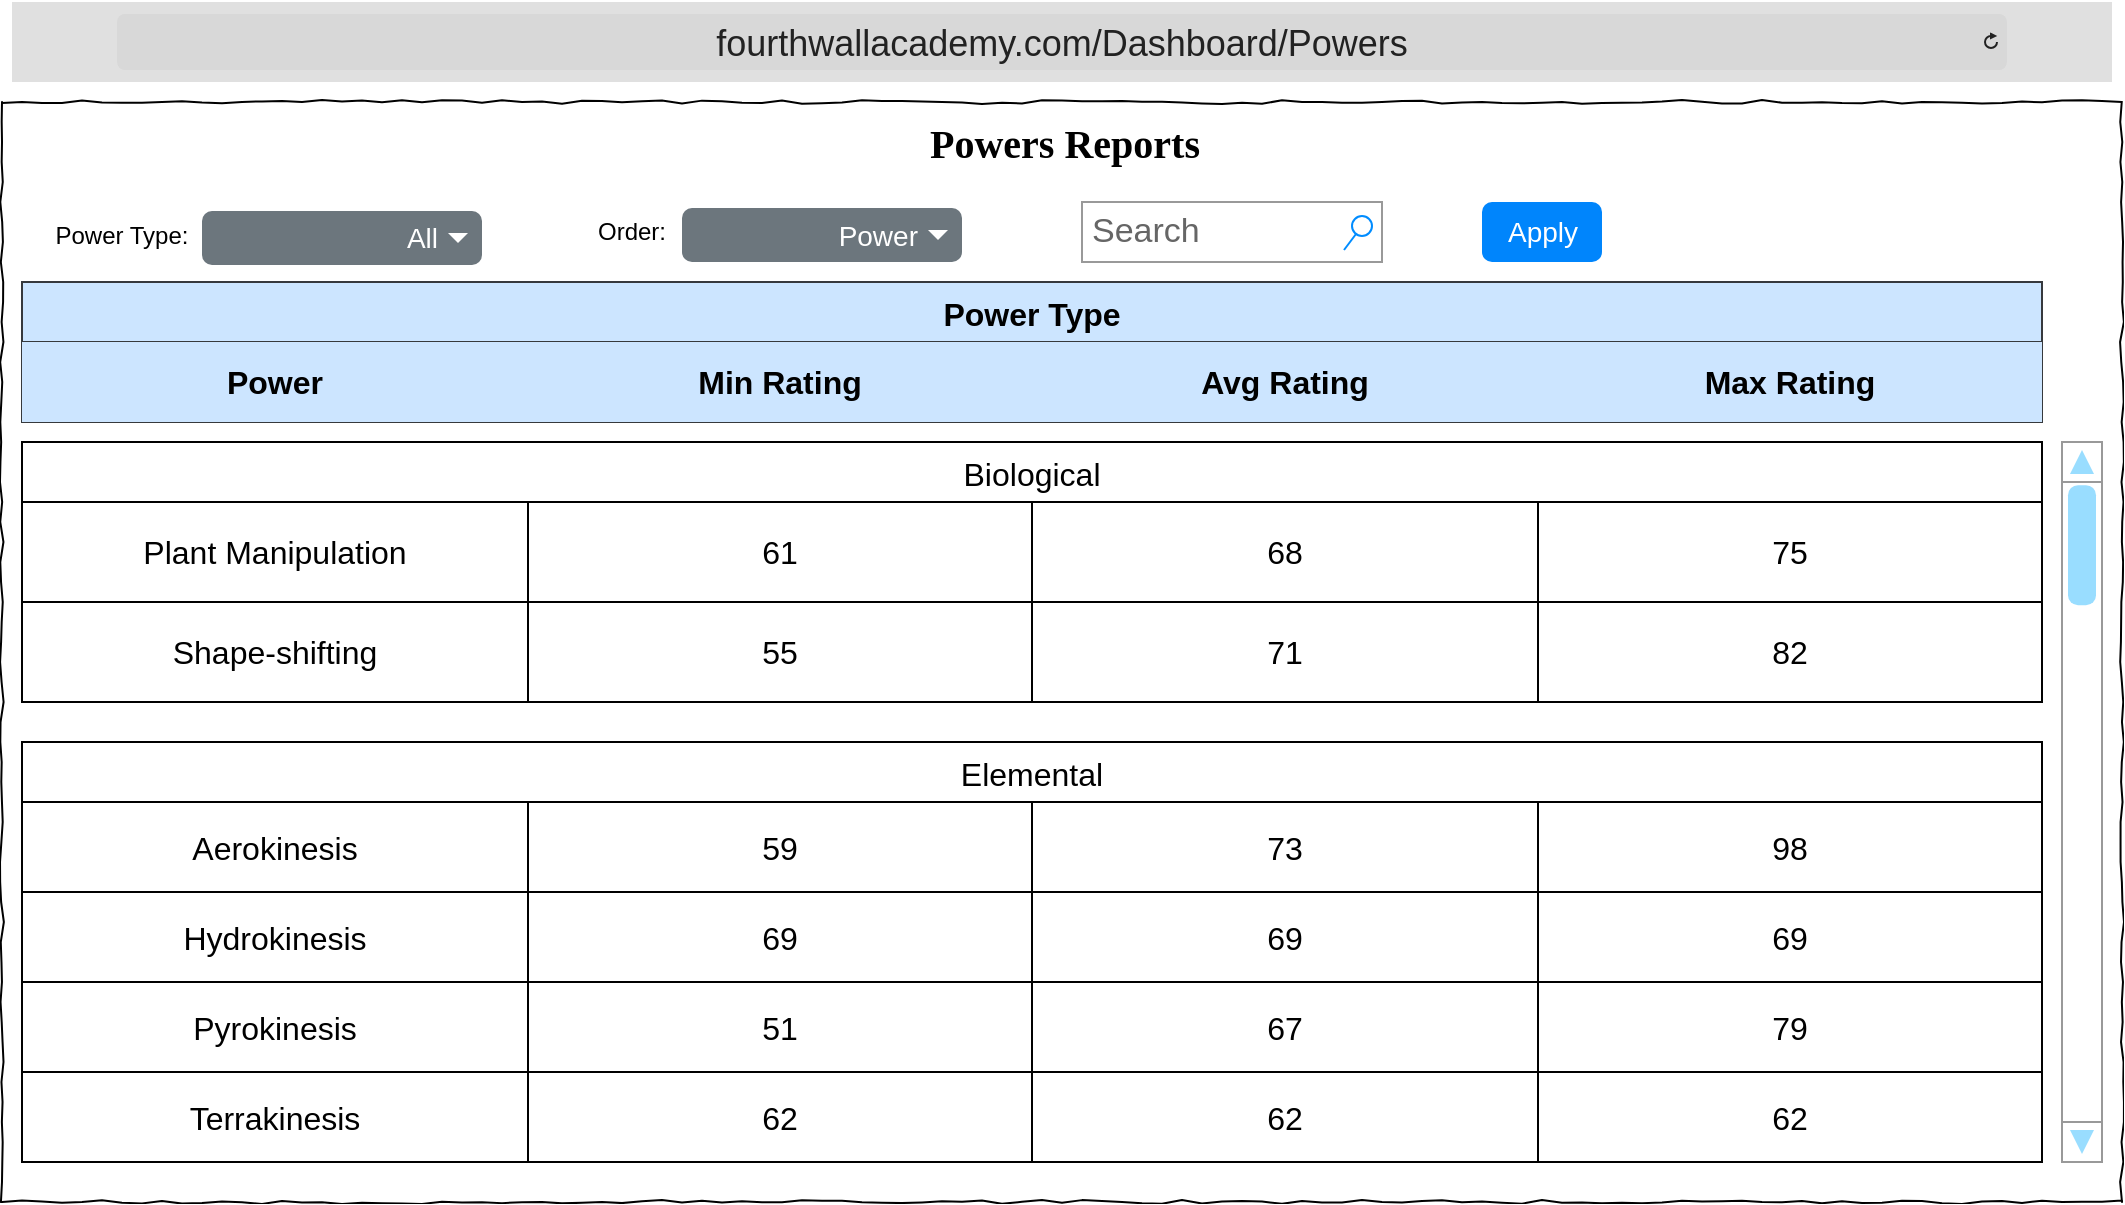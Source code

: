 <mxfile version="26.0.1">
  <diagram name="Page-1" id="03018318-947c-dd8e-b7a3-06fadd420f32">
    <mxGraphModel dx="3354" dy="1258" grid="1" gridSize="10" guides="1" tooltips="1" connect="1" arrows="1" fold="1" page="1" pageScale="1" pageWidth="1100" pageHeight="850" background="none" math="0" shadow="0">
      <root>
        <mxCell id="0" />
        <mxCell id="1" parent="0" />
        <mxCell id="677b7b8949515195-1" value="" style="whiteSpace=wrap;html=1;rounded=0;shadow=0;labelBackgroundColor=none;strokeColor=#000000;strokeWidth=1;fillColor=none;fontFamily=Verdana;fontSize=12;fontColor=#000000;align=center;comic=1;" parent="1" vertex="1">
          <mxGeometry x="20" y="70" width="1060" height="550" as="geometry" />
        </mxCell>
        <mxCell id="3aGJddo-5EH4ExrnTLLF-4" value="&lt;font face=&quot;Tahoma&quot; style=&quot;font-size: 20px;&quot;&gt;Powers Reports&lt;/font&gt;" style="text;strokeColor=none;fillColor=none;html=1;fontSize=24;fontStyle=1;verticalAlign=middle;align=center;" parent="1" vertex="1">
          <mxGeometry x="440.5" y="70" width="220" height="40" as="geometry" />
        </mxCell>
        <mxCell id="b_-qBEc8-tPpr0zeS2S6-1" value="&lt;font style=&quot;font-size: 18px;&quot;&gt;fourthwallacademy.com/Dashboard/Powers&lt;/font&gt;" style="html=1;strokeWidth=1;shadow=0;dashed=0;shape=mxgraph.ios7ui.url;fillColor=#e0e0e0;strokeColor=#c0c0c0;buttonText=;strokeColor2=#222222;fontColor=#222222;fontSize=8;spacingTop=2;align=center;whiteSpace=wrap;" parent="1" vertex="1">
          <mxGeometry x="25" y="20" width="1050" height="40" as="geometry" />
        </mxCell>
        <mxCell id="ZwHE_Ob0DUc1sspuv7PX-6" value="Apply" style="html=1;shadow=0;dashed=0;shape=mxgraph.bootstrap.rrect;rSize=5;fillColor=#0085FC;strokeColor=none;align=center;spacing=15;fontSize=14;fontColor=#ffffff;sketch=0;" parent="1" vertex="1">
          <mxGeometry x="760" y="120" width="60" height="30" as="geometry" />
        </mxCell>
        <mxCell id="ZwHE_Ob0DUc1sspuv7PX-15" value="Power Type:" style="text;html=1;align=center;verticalAlign=middle;whiteSpace=wrap;rounded=0;" parent="1" vertex="1">
          <mxGeometry x="40" y="121.5" width="80" height="30" as="geometry" />
        </mxCell>
        <mxCell id="ZwHE_Ob0DUc1sspuv7PX-16" value="All" style="html=1;shadow=0;dashed=0;shape=mxgraph.bootstrap.rrect;rSize=5;strokeColor=none;strokeWidth=1;fillColor=#6C767D;fontColor=#ffffff;whiteSpace=wrap;align=right;verticalAlign=middle;fontStyle=0;fontSize=14;spacingRight=20;" parent="1" vertex="1">
          <mxGeometry x="120" y="124.5" width="140" height="27" as="geometry" />
        </mxCell>
        <mxCell id="ZwHE_Ob0DUc1sspuv7PX-17" value="" style="shape=triangle;direction=south;fillColor=#ffffff;strokeColor=none;perimeter=none;" parent="ZwHE_Ob0DUc1sspuv7PX-16" vertex="1">
          <mxGeometry x="1" y="0.5" width="10" height="5" relative="1" as="geometry">
            <mxPoint x="-17" y="-2.5" as="offset" />
          </mxGeometry>
        </mxCell>
        <mxCell id="MvRHuvZ1edDw_HGWbF9z-59" value="" style="verticalLabelPosition=bottom;shadow=0;dashed=0;align=center;html=1;verticalAlign=top;strokeWidth=1;shape=mxgraph.mockup.navigation.scrollBar;strokeColor=#999999;barPos=99.394;fillColor2=#99ddff;strokeColor2=none;direction=north;" parent="1" vertex="1">
          <mxGeometry x="1050" y="240" width="20" height="360" as="geometry" />
        </mxCell>
        <mxCell id="yOuiwqaRR13RCL1DA1aZ-1" value="Biological" style="shape=table;startSize=30;container=1;collapsible=0;childLayout=tableLayout;strokeColor=default;fontSize=16;" parent="1" vertex="1">
          <mxGeometry x="30" y="240" width="1010" height="130" as="geometry" />
        </mxCell>
        <mxCell id="yOuiwqaRR13RCL1DA1aZ-2" value="" style="shape=tableRow;horizontal=0;startSize=0;swimlaneHead=0;swimlaneBody=0;strokeColor=inherit;top=0;left=0;bottom=0;right=0;collapsible=0;dropTarget=0;fillColor=none;points=[[0,0.5],[1,0.5]];portConstraint=eastwest;fontSize=16;" parent="yOuiwqaRR13RCL1DA1aZ-1" vertex="1">
          <mxGeometry y="30" width="1010" height="50" as="geometry" />
        </mxCell>
        <mxCell id="yOuiwqaRR13RCL1DA1aZ-3" value="Plant Manipulation" style="shape=partialRectangle;html=1;whiteSpace=wrap;connectable=0;strokeColor=inherit;overflow=hidden;fillColor=none;top=0;left=0;bottom=0;right=0;pointerEvents=1;fontSize=16;" parent="yOuiwqaRR13RCL1DA1aZ-2" vertex="1">
          <mxGeometry width="253" height="50" as="geometry">
            <mxRectangle width="253" height="50" as="alternateBounds" />
          </mxGeometry>
        </mxCell>
        <mxCell id="yOuiwqaRR13RCL1DA1aZ-4" value="61" style="shape=partialRectangle;html=1;whiteSpace=wrap;connectable=0;strokeColor=inherit;overflow=hidden;fillColor=none;top=0;left=0;bottom=0;right=0;pointerEvents=1;fontSize=16;" parent="yOuiwqaRR13RCL1DA1aZ-2" vertex="1">
          <mxGeometry x="253" width="252" height="50" as="geometry">
            <mxRectangle width="252" height="50" as="alternateBounds" />
          </mxGeometry>
        </mxCell>
        <mxCell id="yOuiwqaRR13RCL1DA1aZ-5" value="68" style="shape=partialRectangle;html=1;whiteSpace=wrap;connectable=0;strokeColor=inherit;overflow=hidden;fillColor=none;top=0;left=0;bottom=0;right=0;pointerEvents=1;fontSize=16;" parent="yOuiwqaRR13RCL1DA1aZ-2" vertex="1">
          <mxGeometry x="505" width="253" height="50" as="geometry">
            <mxRectangle width="253" height="50" as="alternateBounds" />
          </mxGeometry>
        </mxCell>
        <mxCell id="yOuiwqaRR13RCL1DA1aZ-14" value="75" style="shape=partialRectangle;html=1;whiteSpace=wrap;connectable=0;strokeColor=inherit;overflow=hidden;fillColor=none;top=0;left=0;bottom=0;right=0;pointerEvents=1;fontSize=16;" parent="yOuiwqaRR13RCL1DA1aZ-2" vertex="1">
          <mxGeometry x="758" width="252" height="50" as="geometry">
            <mxRectangle width="252" height="50" as="alternateBounds" />
          </mxGeometry>
        </mxCell>
        <mxCell id="yOuiwqaRR13RCL1DA1aZ-6" value="" style="shape=tableRow;horizontal=0;startSize=0;swimlaneHead=0;swimlaneBody=0;strokeColor=inherit;top=0;left=0;bottom=0;right=0;collapsible=0;dropTarget=0;fillColor=none;points=[[0,0.5],[1,0.5]];portConstraint=eastwest;fontSize=16;" parent="yOuiwqaRR13RCL1DA1aZ-1" vertex="1">
          <mxGeometry y="80" width="1010" height="50" as="geometry" />
        </mxCell>
        <mxCell id="yOuiwqaRR13RCL1DA1aZ-7" value="Shape-shifting" style="shape=partialRectangle;html=1;whiteSpace=wrap;connectable=0;strokeColor=inherit;overflow=hidden;fillColor=none;top=0;left=0;bottom=0;right=0;pointerEvents=1;fontSize=16;" parent="yOuiwqaRR13RCL1DA1aZ-6" vertex="1">
          <mxGeometry width="253" height="50" as="geometry">
            <mxRectangle width="253" height="50" as="alternateBounds" />
          </mxGeometry>
        </mxCell>
        <mxCell id="yOuiwqaRR13RCL1DA1aZ-8" value="55" style="shape=partialRectangle;html=1;whiteSpace=wrap;connectable=0;strokeColor=inherit;overflow=hidden;fillColor=none;top=0;left=0;bottom=0;right=0;pointerEvents=1;fontSize=16;" parent="yOuiwqaRR13RCL1DA1aZ-6" vertex="1">
          <mxGeometry x="253" width="252" height="50" as="geometry">
            <mxRectangle width="252" height="50" as="alternateBounds" />
          </mxGeometry>
        </mxCell>
        <mxCell id="yOuiwqaRR13RCL1DA1aZ-9" value="71" style="shape=partialRectangle;html=1;whiteSpace=wrap;connectable=0;strokeColor=inherit;overflow=hidden;fillColor=none;top=0;left=0;bottom=0;right=0;pointerEvents=1;fontSize=16;" parent="yOuiwqaRR13RCL1DA1aZ-6" vertex="1">
          <mxGeometry x="505" width="253" height="50" as="geometry">
            <mxRectangle width="253" height="50" as="alternateBounds" />
          </mxGeometry>
        </mxCell>
        <mxCell id="yOuiwqaRR13RCL1DA1aZ-15" value="82" style="shape=partialRectangle;html=1;whiteSpace=wrap;connectable=0;strokeColor=inherit;overflow=hidden;fillColor=none;top=0;left=0;bottom=0;right=0;pointerEvents=1;fontSize=16;" parent="yOuiwqaRR13RCL1DA1aZ-6" vertex="1">
          <mxGeometry x="758" width="252" height="50" as="geometry">
            <mxRectangle width="252" height="50" as="alternateBounds" />
          </mxGeometry>
        </mxCell>
        <mxCell id="yOuiwqaRR13RCL1DA1aZ-16" value="Power Type" style="shape=table;startSize=30;container=1;collapsible=0;childLayout=tableLayout;strokeColor=#36393d;fontSize=16;fontStyle=1;fillColor=#cce5ff;" parent="1" vertex="1">
          <mxGeometry x="30" y="160" width="1010" height="70" as="geometry" />
        </mxCell>
        <mxCell id="yOuiwqaRR13RCL1DA1aZ-17" value="" style="shape=tableRow;horizontal=0;startSize=0;swimlaneHead=0;swimlaneBody=0;strokeColor=inherit;top=0;left=0;bottom=0;right=0;collapsible=0;dropTarget=0;fillColor=none;points=[[0,0.5],[1,0.5]];portConstraint=eastwest;fontSize=16;" parent="yOuiwqaRR13RCL1DA1aZ-16" vertex="1">
          <mxGeometry y="30" width="1010" height="40" as="geometry" />
        </mxCell>
        <mxCell id="yOuiwqaRR13RCL1DA1aZ-18" value="&lt;b&gt;Power&lt;/b&gt;" style="shape=partialRectangle;html=1;whiteSpace=wrap;connectable=0;strokeColor=#36393d;overflow=hidden;fillColor=#cce5ff;top=0;left=0;bottom=0;right=0;pointerEvents=1;fontSize=16;" parent="yOuiwqaRR13RCL1DA1aZ-17" vertex="1">
          <mxGeometry width="253" height="40" as="geometry">
            <mxRectangle width="253" height="40" as="alternateBounds" />
          </mxGeometry>
        </mxCell>
        <mxCell id="yOuiwqaRR13RCL1DA1aZ-19" value="&lt;b&gt;Min Rating&lt;/b&gt;" style="shape=partialRectangle;html=1;whiteSpace=wrap;connectable=0;strokeColor=#36393d;overflow=hidden;fillColor=#cce5ff;top=0;left=0;bottom=0;right=0;pointerEvents=1;fontSize=16;" parent="yOuiwqaRR13RCL1DA1aZ-17" vertex="1">
          <mxGeometry x="253" width="252" height="40" as="geometry">
            <mxRectangle width="252" height="40" as="alternateBounds" />
          </mxGeometry>
        </mxCell>
        <mxCell id="yOuiwqaRR13RCL1DA1aZ-20" value="&lt;b&gt;Avg Rating&lt;/b&gt;" style="shape=partialRectangle;html=1;whiteSpace=wrap;connectable=0;strokeColor=#36393d;overflow=hidden;fillColor=#cce5ff;top=0;left=0;bottom=0;right=0;pointerEvents=1;fontSize=16;" parent="yOuiwqaRR13RCL1DA1aZ-17" vertex="1">
          <mxGeometry x="505" width="253" height="40" as="geometry">
            <mxRectangle width="253" height="40" as="alternateBounds" />
          </mxGeometry>
        </mxCell>
        <mxCell id="yOuiwqaRR13RCL1DA1aZ-21" value="&lt;b&gt;Max Rating&lt;/b&gt;" style="shape=partialRectangle;html=1;whiteSpace=wrap;connectable=0;strokeColor=#36393d;overflow=hidden;fillColor=#cce5ff;top=0;left=0;bottom=0;right=0;pointerEvents=1;fontSize=16;" parent="yOuiwqaRR13RCL1DA1aZ-17" vertex="1">
          <mxGeometry x="758" width="252" height="40" as="geometry">
            <mxRectangle width="252" height="40" as="alternateBounds" />
          </mxGeometry>
        </mxCell>
        <mxCell id="yOuiwqaRR13RCL1DA1aZ-27" value="Elemental" style="shape=table;startSize=30;container=1;collapsible=0;childLayout=tableLayout;strokeColor=default;fontSize=16;" parent="1" vertex="1">
          <mxGeometry x="30" y="390" width="1010" height="210" as="geometry" />
        </mxCell>
        <mxCell id="yOuiwqaRR13RCL1DA1aZ-28" value="" style="shape=tableRow;horizontal=0;startSize=0;swimlaneHead=0;swimlaneBody=0;strokeColor=inherit;top=0;left=0;bottom=0;right=0;collapsible=0;dropTarget=0;fillColor=none;points=[[0,0.5],[1,0.5]];portConstraint=eastwest;fontSize=16;" parent="yOuiwqaRR13RCL1DA1aZ-27" vertex="1">
          <mxGeometry y="30" width="1010" height="45" as="geometry" />
        </mxCell>
        <mxCell id="yOuiwqaRR13RCL1DA1aZ-29" value="Aerokinesis" style="shape=partialRectangle;html=1;whiteSpace=wrap;connectable=0;strokeColor=inherit;overflow=hidden;fillColor=none;top=0;left=0;bottom=0;right=0;pointerEvents=1;fontSize=16;" parent="yOuiwqaRR13RCL1DA1aZ-28" vertex="1">
          <mxGeometry width="253" height="45" as="geometry">
            <mxRectangle width="253" height="45" as="alternateBounds" />
          </mxGeometry>
        </mxCell>
        <mxCell id="yOuiwqaRR13RCL1DA1aZ-30" value="59" style="shape=partialRectangle;html=1;whiteSpace=wrap;connectable=0;strokeColor=inherit;overflow=hidden;fillColor=none;top=0;left=0;bottom=0;right=0;pointerEvents=1;fontSize=16;" parent="yOuiwqaRR13RCL1DA1aZ-28" vertex="1">
          <mxGeometry x="253" width="252" height="45" as="geometry">
            <mxRectangle width="252" height="45" as="alternateBounds" />
          </mxGeometry>
        </mxCell>
        <mxCell id="yOuiwqaRR13RCL1DA1aZ-31" value="73" style="shape=partialRectangle;html=1;whiteSpace=wrap;connectable=0;strokeColor=inherit;overflow=hidden;fillColor=none;top=0;left=0;bottom=0;right=0;pointerEvents=1;fontSize=16;" parent="yOuiwqaRR13RCL1DA1aZ-28" vertex="1">
          <mxGeometry x="505" width="253" height="45" as="geometry">
            <mxRectangle width="253" height="45" as="alternateBounds" />
          </mxGeometry>
        </mxCell>
        <mxCell id="yOuiwqaRR13RCL1DA1aZ-32" value="98" style="shape=partialRectangle;html=1;whiteSpace=wrap;connectable=0;strokeColor=inherit;overflow=hidden;fillColor=none;top=0;left=0;bottom=0;right=0;pointerEvents=1;fontSize=16;" parent="yOuiwqaRR13RCL1DA1aZ-28" vertex="1">
          <mxGeometry x="758" width="252" height="45" as="geometry">
            <mxRectangle width="252" height="45" as="alternateBounds" />
          </mxGeometry>
        </mxCell>
        <mxCell id="yOuiwqaRR13RCL1DA1aZ-33" value="" style="shape=tableRow;horizontal=0;startSize=0;swimlaneHead=0;swimlaneBody=0;strokeColor=inherit;top=0;left=0;bottom=0;right=0;collapsible=0;dropTarget=0;fillColor=none;points=[[0,0.5],[1,0.5]];portConstraint=eastwest;fontSize=16;" parent="yOuiwqaRR13RCL1DA1aZ-27" vertex="1">
          <mxGeometry y="75" width="1010" height="45" as="geometry" />
        </mxCell>
        <mxCell id="yOuiwqaRR13RCL1DA1aZ-34" value="Hydrokinesis" style="shape=partialRectangle;html=1;whiteSpace=wrap;connectable=0;strokeColor=inherit;overflow=hidden;fillColor=none;top=0;left=0;bottom=0;right=0;pointerEvents=1;fontSize=16;" parent="yOuiwqaRR13RCL1DA1aZ-33" vertex="1">
          <mxGeometry width="253" height="45" as="geometry">
            <mxRectangle width="253" height="45" as="alternateBounds" />
          </mxGeometry>
        </mxCell>
        <mxCell id="yOuiwqaRR13RCL1DA1aZ-35" value="69" style="shape=partialRectangle;html=1;whiteSpace=wrap;connectable=0;strokeColor=inherit;overflow=hidden;fillColor=none;top=0;left=0;bottom=0;right=0;pointerEvents=1;fontSize=16;" parent="yOuiwqaRR13RCL1DA1aZ-33" vertex="1">
          <mxGeometry x="253" width="252" height="45" as="geometry">
            <mxRectangle width="252" height="45" as="alternateBounds" />
          </mxGeometry>
        </mxCell>
        <mxCell id="yOuiwqaRR13RCL1DA1aZ-36" value="69" style="shape=partialRectangle;html=1;whiteSpace=wrap;connectable=0;strokeColor=inherit;overflow=hidden;fillColor=none;top=0;left=0;bottom=0;right=0;pointerEvents=1;fontSize=16;" parent="yOuiwqaRR13RCL1DA1aZ-33" vertex="1">
          <mxGeometry x="505" width="253" height="45" as="geometry">
            <mxRectangle width="253" height="45" as="alternateBounds" />
          </mxGeometry>
        </mxCell>
        <mxCell id="yOuiwqaRR13RCL1DA1aZ-37" value="69" style="shape=partialRectangle;html=1;whiteSpace=wrap;connectable=0;strokeColor=inherit;overflow=hidden;fillColor=none;top=0;left=0;bottom=0;right=0;pointerEvents=1;fontSize=16;" parent="yOuiwqaRR13RCL1DA1aZ-33" vertex="1">
          <mxGeometry x="758" width="252" height="45" as="geometry">
            <mxRectangle width="252" height="45" as="alternateBounds" />
          </mxGeometry>
        </mxCell>
        <mxCell id="yOuiwqaRR13RCL1DA1aZ-38" style="shape=tableRow;horizontal=0;startSize=0;swimlaneHead=0;swimlaneBody=0;strokeColor=inherit;top=0;left=0;bottom=0;right=0;collapsible=0;dropTarget=0;fillColor=none;points=[[0,0.5],[1,0.5]];portConstraint=eastwest;fontSize=16;" parent="yOuiwqaRR13RCL1DA1aZ-27" vertex="1">
          <mxGeometry y="120" width="1010" height="45" as="geometry" />
        </mxCell>
        <mxCell id="yOuiwqaRR13RCL1DA1aZ-39" value="Pyrokinesis" style="shape=partialRectangle;html=1;whiteSpace=wrap;connectable=0;strokeColor=inherit;overflow=hidden;fillColor=none;top=0;left=0;bottom=0;right=0;pointerEvents=1;fontSize=16;" parent="yOuiwqaRR13RCL1DA1aZ-38" vertex="1">
          <mxGeometry width="253" height="45" as="geometry">
            <mxRectangle width="253" height="45" as="alternateBounds" />
          </mxGeometry>
        </mxCell>
        <mxCell id="yOuiwqaRR13RCL1DA1aZ-40" value="51" style="shape=partialRectangle;html=1;whiteSpace=wrap;connectable=0;strokeColor=inherit;overflow=hidden;fillColor=none;top=0;left=0;bottom=0;right=0;pointerEvents=1;fontSize=16;" parent="yOuiwqaRR13RCL1DA1aZ-38" vertex="1">
          <mxGeometry x="253" width="252" height="45" as="geometry">
            <mxRectangle width="252" height="45" as="alternateBounds" />
          </mxGeometry>
        </mxCell>
        <mxCell id="yOuiwqaRR13RCL1DA1aZ-41" value="67" style="shape=partialRectangle;html=1;whiteSpace=wrap;connectable=0;strokeColor=inherit;overflow=hidden;fillColor=none;top=0;left=0;bottom=0;right=0;pointerEvents=1;fontSize=16;" parent="yOuiwqaRR13RCL1DA1aZ-38" vertex="1">
          <mxGeometry x="505" width="253" height="45" as="geometry">
            <mxRectangle width="253" height="45" as="alternateBounds" />
          </mxGeometry>
        </mxCell>
        <mxCell id="yOuiwqaRR13RCL1DA1aZ-42" value="79" style="shape=partialRectangle;html=1;whiteSpace=wrap;connectable=0;strokeColor=inherit;overflow=hidden;fillColor=none;top=0;left=0;bottom=0;right=0;pointerEvents=1;fontSize=16;" parent="yOuiwqaRR13RCL1DA1aZ-38" vertex="1">
          <mxGeometry x="758" width="252" height="45" as="geometry">
            <mxRectangle width="252" height="45" as="alternateBounds" />
          </mxGeometry>
        </mxCell>
        <mxCell id="yOuiwqaRR13RCL1DA1aZ-43" style="shape=tableRow;horizontal=0;startSize=0;swimlaneHead=0;swimlaneBody=0;strokeColor=inherit;top=0;left=0;bottom=0;right=0;collapsible=0;dropTarget=0;fillColor=none;points=[[0,0.5],[1,0.5]];portConstraint=eastwest;fontSize=16;" parent="yOuiwqaRR13RCL1DA1aZ-27" vertex="1">
          <mxGeometry y="165" width="1010" height="45" as="geometry" />
        </mxCell>
        <mxCell id="yOuiwqaRR13RCL1DA1aZ-44" value="Terrakinesis" style="shape=partialRectangle;html=1;whiteSpace=wrap;connectable=0;strokeColor=inherit;overflow=hidden;fillColor=none;top=0;left=0;bottom=0;right=0;pointerEvents=1;fontSize=16;" parent="yOuiwqaRR13RCL1DA1aZ-43" vertex="1">
          <mxGeometry width="253" height="45" as="geometry">
            <mxRectangle width="253" height="45" as="alternateBounds" />
          </mxGeometry>
        </mxCell>
        <mxCell id="yOuiwqaRR13RCL1DA1aZ-45" value="62" style="shape=partialRectangle;html=1;whiteSpace=wrap;connectable=0;strokeColor=inherit;overflow=hidden;fillColor=none;top=0;left=0;bottom=0;right=0;pointerEvents=1;fontSize=16;" parent="yOuiwqaRR13RCL1DA1aZ-43" vertex="1">
          <mxGeometry x="253" width="252" height="45" as="geometry">
            <mxRectangle width="252" height="45" as="alternateBounds" />
          </mxGeometry>
        </mxCell>
        <mxCell id="yOuiwqaRR13RCL1DA1aZ-46" value="62" style="shape=partialRectangle;html=1;whiteSpace=wrap;connectable=0;strokeColor=inherit;overflow=hidden;fillColor=none;top=0;left=0;bottom=0;right=0;pointerEvents=1;fontSize=16;" parent="yOuiwqaRR13RCL1DA1aZ-43" vertex="1">
          <mxGeometry x="505" width="253" height="45" as="geometry">
            <mxRectangle width="253" height="45" as="alternateBounds" />
          </mxGeometry>
        </mxCell>
        <mxCell id="yOuiwqaRR13RCL1DA1aZ-47" value="62" style="shape=partialRectangle;html=1;whiteSpace=wrap;connectable=0;strokeColor=inherit;overflow=hidden;fillColor=none;top=0;left=0;bottom=0;right=0;pointerEvents=1;fontSize=16;" parent="yOuiwqaRR13RCL1DA1aZ-43" vertex="1">
          <mxGeometry x="758" width="252" height="45" as="geometry">
            <mxRectangle width="252" height="45" as="alternateBounds" />
          </mxGeometry>
        </mxCell>
        <mxCell id="yOuiwqaRR13RCL1DA1aZ-59" value="Order:" style="text;html=1;align=center;verticalAlign=middle;whiteSpace=wrap;rounded=0;" parent="1" vertex="1">
          <mxGeometry x="310" y="120" width="50" height="30" as="geometry" />
        </mxCell>
        <mxCell id="yOuiwqaRR13RCL1DA1aZ-60" value="Power" style="html=1;shadow=0;dashed=0;shape=mxgraph.bootstrap.rrect;rSize=5;strokeColor=none;strokeWidth=1;fillColor=#6C767D;fontColor=#ffffff;whiteSpace=wrap;align=right;verticalAlign=middle;fontStyle=0;fontSize=14;spacingRight=20;" parent="1" vertex="1">
          <mxGeometry x="360" y="123" width="140" height="27" as="geometry" />
        </mxCell>
        <mxCell id="yOuiwqaRR13RCL1DA1aZ-61" value="" style="shape=triangle;direction=south;fillColor=#ffffff;strokeColor=none;perimeter=none;" parent="yOuiwqaRR13RCL1DA1aZ-60" vertex="1">
          <mxGeometry x="1" y="0.5" width="10" height="5" relative="1" as="geometry">
            <mxPoint x="-17" y="-2.5" as="offset" />
          </mxGeometry>
        </mxCell>
        <mxCell id="yOuiwqaRR13RCL1DA1aZ-62" value="Search" style="strokeWidth=1;shadow=0;dashed=0;align=center;html=1;shape=mxgraph.mockup.forms.searchBox;strokeColor=#999999;mainText=;strokeColor2=#008cff;fontColor=#666666;fontSize=17;align=left;spacingLeft=3;whiteSpace=wrap;" parent="1" vertex="1">
          <mxGeometry x="560" y="120" width="150" height="30" as="geometry" />
        </mxCell>
      </root>
    </mxGraphModel>
  </diagram>
</mxfile>
